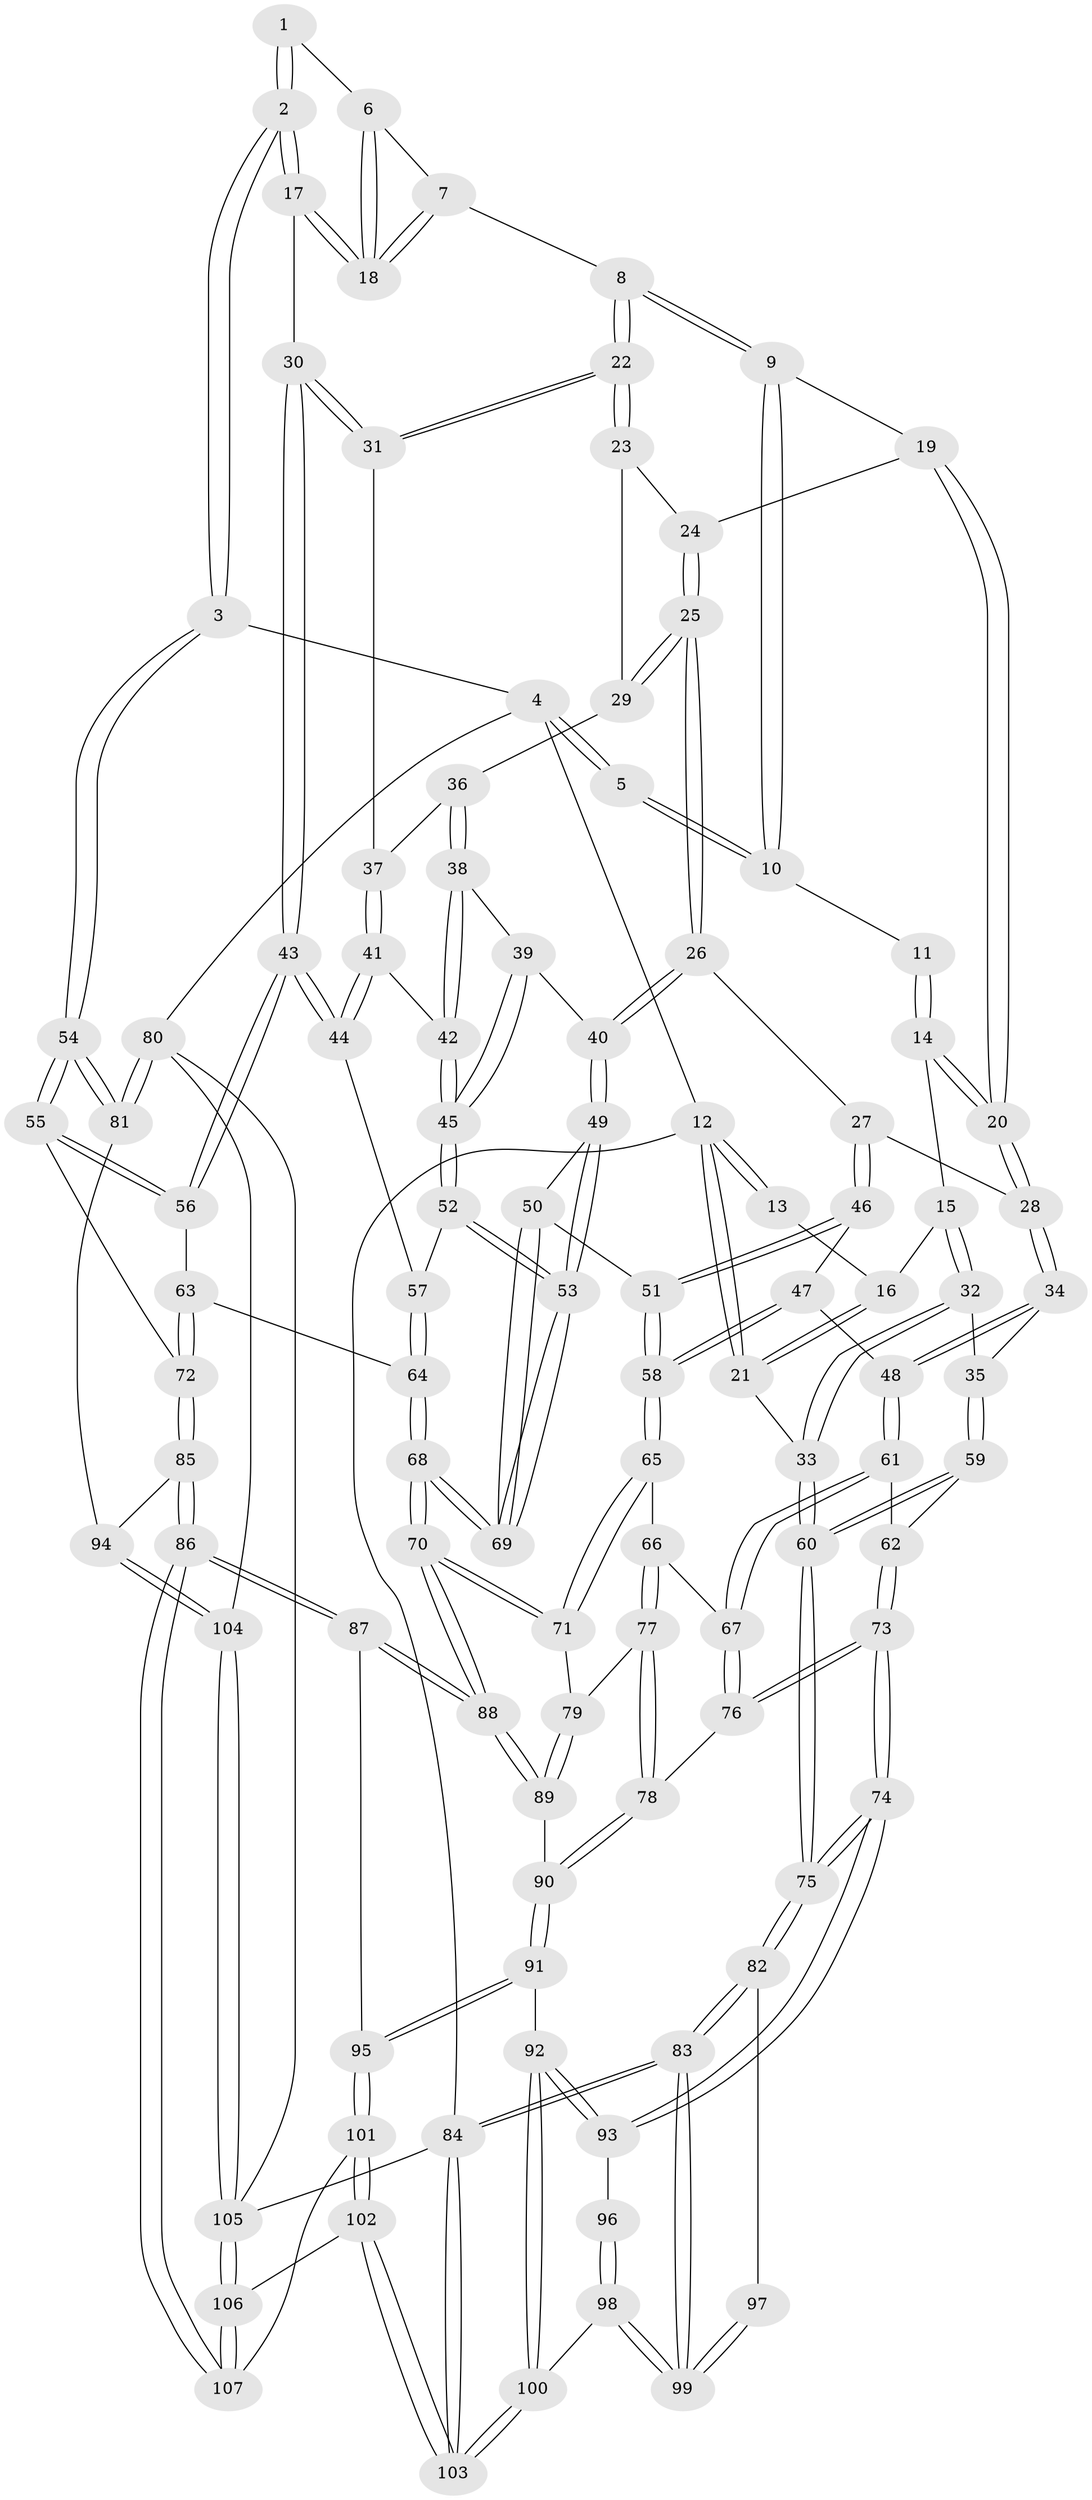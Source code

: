 // Generated by graph-tools (version 1.1) at 2025/03/03/09/25 03:03:21]
// undirected, 107 vertices, 264 edges
graph export_dot {
graph [start="1"]
  node [color=gray90,style=filled];
  1 [pos="+0.7545498059149222+0.03298763599359104"];
  2 [pos="+1+0.12626944621536088"];
  3 [pos="+1+0.08250104618635265"];
  4 [pos="+1+0"];
  5 [pos="+0.6979976308903875+0"];
  6 [pos="+0.7544656817116717+0.054064830809572216"];
  7 [pos="+0.7097453155753136+0.132817385666374"];
  8 [pos="+0.6807881305372246+0.14613143623547878"];
  9 [pos="+0.5247714958088509+0"];
  10 [pos="+0.5212135178816701+0"];
  11 [pos="+0.3225771130071472+0"];
  12 [pos="+0+0"];
  13 [pos="+0.11612710912376181+0"];
  14 [pos="+0.25978339442618875+0.06979966238944209"];
  15 [pos="+0.13300446474100802+0.14221350633073856"];
  16 [pos="+0.061667368097786675+0.05770113974335605"];
  17 [pos="+0.9548195824073351+0.17002427511408685"];
  18 [pos="+0.9199256472640668+0.15999349108642105"];
  19 [pos="+0.4987470269709729+0.06101297408959216"];
  20 [pos="+0.348700693888601+0.20342045166863573"];
  21 [pos="+0+0.13409213306019313"];
  22 [pos="+0.6736327806998554+0.16335962326693218"];
  23 [pos="+0.5699370520568086+0.13888283352156414"];
  24 [pos="+0.520131664836742+0.11641346747131263"];
  25 [pos="+0.5114940164011119+0.20713298658182044"];
  26 [pos="+0.4528550260986253+0.2707671714164992"];
  27 [pos="+0.3803493300395761+0.25055773551668853"];
  28 [pos="+0.3497726380090026+0.20999874629708798"];
  29 [pos="+0.5766743792783479+0.21345452258823747"];
  30 [pos="+0.8317032501988914+0.2724973389359505"];
  31 [pos="+0.6732702547799093+0.16854529507497132"];
  32 [pos="+0.12570468693717227+0.16014176258800844"];
  33 [pos="+0+0.2391547037069909"];
  34 [pos="+0.15371085099464243+0.29768796424273253"];
  35 [pos="+0.1507235031891483+0.29601312157847237"];
  36 [pos="+0.5928526409235965+0.21769050662276634"];
  37 [pos="+0.6530070355136882+0.20808780145799502"];
  38 [pos="+0.5718223520754179+0.27013149853381696"];
  39 [pos="+0.5518925858590656+0.28260509771697573"];
  40 [pos="+0.4571162576175204+0.2762870268717957"];
  41 [pos="+0.6664510950817022+0.3028760813537754"];
  42 [pos="+0.6551763094260319+0.30692835309553357"];
  43 [pos="+0.7870390214424114+0.34805680316176824"];
  44 [pos="+0.7153828294909665+0.33657164192668065"];
  45 [pos="+0.6004445451716728+0.33907251185129794"];
  46 [pos="+0.3415412807202192+0.33480628863352546"];
  47 [pos="+0.25138394361909483+0.3515239870707264"];
  48 [pos="+0.1754443179884424+0.33219326338088695"];
  49 [pos="+0.46894715221456246+0.30900841403388474"];
  50 [pos="+0.39345021803909375+0.4241936881680141"];
  51 [pos="+0.35236137772909787+0.4111622483175519"];
  52 [pos="+0.5582385970931899+0.39294188753926446"];
  53 [pos="+0.5372427821774259+0.41439130858834"];
  54 [pos="+1+0.5325289207009406"];
  55 [pos="+1+0.5362988117339575"];
  56 [pos="+0.7951173199681659+0.37163402614148566"];
  57 [pos="+0.6801879135718841+0.38252539328490665"];
  58 [pos="+0.29735607881407916+0.4612094898914202"];
  59 [pos="+0+0.3559730305949227"];
  60 [pos="+0+0.3520209118988124"];
  61 [pos="+0.18235056412807393+0.44482948054911275"];
  62 [pos="+0.10883389198769607+0.4765124799292523"];
  63 [pos="+0.7692352531280416+0.4433960672474369"];
  64 [pos="+0.6197953358219846+0.5032092460416087"];
  65 [pos="+0.29693504526258735+0.4618862464069643"];
  66 [pos="+0.2823065971579396+0.4698611670342789"];
  67 [pos="+0.21246961612909754+0.4677573686247559"];
  68 [pos="+0.5447502659115163+0.5655429582307063"];
  69 [pos="+0.5341091805110426+0.5315482635327727"];
  70 [pos="+0.5427361799720886+0.5901315157569135"];
  71 [pos="+0.40726764071313554+0.5587632821387585"];
  72 [pos="+0.8231648433228214+0.62943932184224"];
  73 [pos="+0.05201411433554192+0.6308502641616928"];
  74 [pos="+0.043853937470604634+0.6406345081004124"];
  75 [pos="+0+0.6327145498266117"];
  76 [pos="+0.1966053187352302+0.5594993402388256"];
  77 [pos="+0.28478747529198406+0.5733025417533572"];
  78 [pos="+0.2488168830092985+0.5879542294053874"];
  79 [pos="+0.3036753810618764+0.5813892775837637"];
  80 [pos="+1+0.8198852067264405"];
  81 [pos="+1+0.6587991026838602"];
  82 [pos="+0+0.639134557122284"];
  83 [pos="+0+1"];
  84 [pos="+0+1"];
  85 [pos="+0.7401144379518819+0.7007794594526366"];
  86 [pos="+0.5932971759433963+0.7273141735773049"];
  87 [pos="+0.5766080366018491+0.7093524711356588"];
  88 [pos="+0.5755000426060994+0.706634970933876"];
  89 [pos="+0.31459072040358177+0.6390509478796711"];
  90 [pos="+0.2239895262572365+0.7278588732537088"];
  91 [pos="+0.20770372685073785+0.7620693862296501"];
  92 [pos="+0.1978138733668613+0.7610662178531943"];
  93 [pos="+0.1639635452735148+0.7483514009935869"];
  94 [pos="+0.8829210060691614+0.8306331267493342"];
  95 [pos="+0.23836185369814297+0.7818309277423894"];
  96 [pos="+0.07435741959407363+0.8345559897829024"];
  97 [pos="+0.06374321675575083+0.8398928230085357"];
  98 [pos="+0.10191682432102843+0.9146258861110189"];
  99 [pos="+0+1"];
  100 [pos="+0.1302753244824483+0.9119376661898961"];
  101 [pos="+0.2717237087859455+0.8866712781124051"];
  102 [pos="+0.3304345613235332+1"];
  103 [pos="+0.3000663118966171+1"];
  104 [pos="+0.8982212752193561+0.9007809116258302"];
  105 [pos="+0.8257053056814452+1"];
  106 [pos="+0.5694924486997748+1"];
  107 [pos="+0.5889886942399349+0.7747536430014085"];
  1 -- 2;
  1 -- 2;
  1 -- 6;
  2 -- 3;
  2 -- 3;
  2 -- 17;
  2 -- 17;
  3 -- 4;
  3 -- 54;
  3 -- 54;
  4 -- 5;
  4 -- 5;
  4 -- 12;
  4 -- 80;
  5 -- 10;
  5 -- 10;
  6 -- 7;
  6 -- 18;
  6 -- 18;
  7 -- 8;
  7 -- 18;
  7 -- 18;
  8 -- 9;
  8 -- 9;
  8 -- 22;
  8 -- 22;
  9 -- 10;
  9 -- 10;
  9 -- 19;
  10 -- 11;
  11 -- 14;
  11 -- 14;
  12 -- 13;
  12 -- 13;
  12 -- 21;
  12 -- 21;
  12 -- 84;
  13 -- 16;
  14 -- 15;
  14 -- 20;
  14 -- 20;
  15 -- 16;
  15 -- 32;
  15 -- 32;
  16 -- 21;
  16 -- 21;
  17 -- 18;
  17 -- 18;
  17 -- 30;
  19 -- 20;
  19 -- 20;
  19 -- 24;
  20 -- 28;
  20 -- 28;
  21 -- 33;
  22 -- 23;
  22 -- 23;
  22 -- 31;
  22 -- 31;
  23 -- 24;
  23 -- 29;
  24 -- 25;
  24 -- 25;
  25 -- 26;
  25 -- 26;
  25 -- 29;
  25 -- 29;
  26 -- 27;
  26 -- 40;
  26 -- 40;
  27 -- 28;
  27 -- 46;
  27 -- 46;
  28 -- 34;
  28 -- 34;
  29 -- 36;
  30 -- 31;
  30 -- 31;
  30 -- 43;
  30 -- 43;
  31 -- 37;
  32 -- 33;
  32 -- 33;
  32 -- 35;
  33 -- 60;
  33 -- 60;
  34 -- 35;
  34 -- 48;
  34 -- 48;
  35 -- 59;
  35 -- 59;
  36 -- 37;
  36 -- 38;
  36 -- 38;
  37 -- 41;
  37 -- 41;
  38 -- 39;
  38 -- 42;
  38 -- 42;
  39 -- 40;
  39 -- 45;
  39 -- 45;
  40 -- 49;
  40 -- 49;
  41 -- 42;
  41 -- 44;
  41 -- 44;
  42 -- 45;
  42 -- 45;
  43 -- 44;
  43 -- 44;
  43 -- 56;
  43 -- 56;
  44 -- 57;
  45 -- 52;
  45 -- 52;
  46 -- 47;
  46 -- 51;
  46 -- 51;
  47 -- 48;
  47 -- 58;
  47 -- 58;
  48 -- 61;
  48 -- 61;
  49 -- 50;
  49 -- 53;
  49 -- 53;
  50 -- 51;
  50 -- 69;
  50 -- 69;
  51 -- 58;
  51 -- 58;
  52 -- 53;
  52 -- 53;
  52 -- 57;
  53 -- 69;
  53 -- 69;
  54 -- 55;
  54 -- 55;
  54 -- 81;
  54 -- 81;
  55 -- 56;
  55 -- 56;
  55 -- 72;
  56 -- 63;
  57 -- 64;
  57 -- 64;
  58 -- 65;
  58 -- 65;
  59 -- 60;
  59 -- 60;
  59 -- 62;
  60 -- 75;
  60 -- 75;
  61 -- 62;
  61 -- 67;
  61 -- 67;
  62 -- 73;
  62 -- 73;
  63 -- 64;
  63 -- 72;
  63 -- 72;
  64 -- 68;
  64 -- 68;
  65 -- 66;
  65 -- 71;
  65 -- 71;
  66 -- 67;
  66 -- 77;
  66 -- 77;
  67 -- 76;
  67 -- 76;
  68 -- 69;
  68 -- 69;
  68 -- 70;
  68 -- 70;
  70 -- 71;
  70 -- 71;
  70 -- 88;
  70 -- 88;
  71 -- 79;
  72 -- 85;
  72 -- 85;
  73 -- 74;
  73 -- 74;
  73 -- 76;
  73 -- 76;
  74 -- 75;
  74 -- 75;
  74 -- 93;
  74 -- 93;
  75 -- 82;
  75 -- 82;
  76 -- 78;
  77 -- 78;
  77 -- 78;
  77 -- 79;
  78 -- 90;
  78 -- 90;
  79 -- 89;
  79 -- 89;
  80 -- 81;
  80 -- 81;
  80 -- 104;
  80 -- 105;
  81 -- 94;
  82 -- 83;
  82 -- 83;
  82 -- 97;
  83 -- 84;
  83 -- 84;
  83 -- 99;
  83 -- 99;
  84 -- 103;
  84 -- 103;
  84 -- 105;
  85 -- 86;
  85 -- 86;
  85 -- 94;
  86 -- 87;
  86 -- 87;
  86 -- 107;
  86 -- 107;
  87 -- 88;
  87 -- 88;
  87 -- 95;
  88 -- 89;
  88 -- 89;
  89 -- 90;
  90 -- 91;
  90 -- 91;
  91 -- 92;
  91 -- 95;
  91 -- 95;
  92 -- 93;
  92 -- 93;
  92 -- 100;
  92 -- 100;
  93 -- 96;
  94 -- 104;
  94 -- 104;
  95 -- 101;
  95 -- 101;
  96 -- 98;
  96 -- 98;
  97 -- 99;
  97 -- 99;
  98 -- 99;
  98 -- 99;
  98 -- 100;
  100 -- 103;
  100 -- 103;
  101 -- 102;
  101 -- 102;
  101 -- 107;
  102 -- 103;
  102 -- 103;
  102 -- 106;
  104 -- 105;
  104 -- 105;
  105 -- 106;
  105 -- 106;
  106 -- 107;
  106 -- 107;
}
